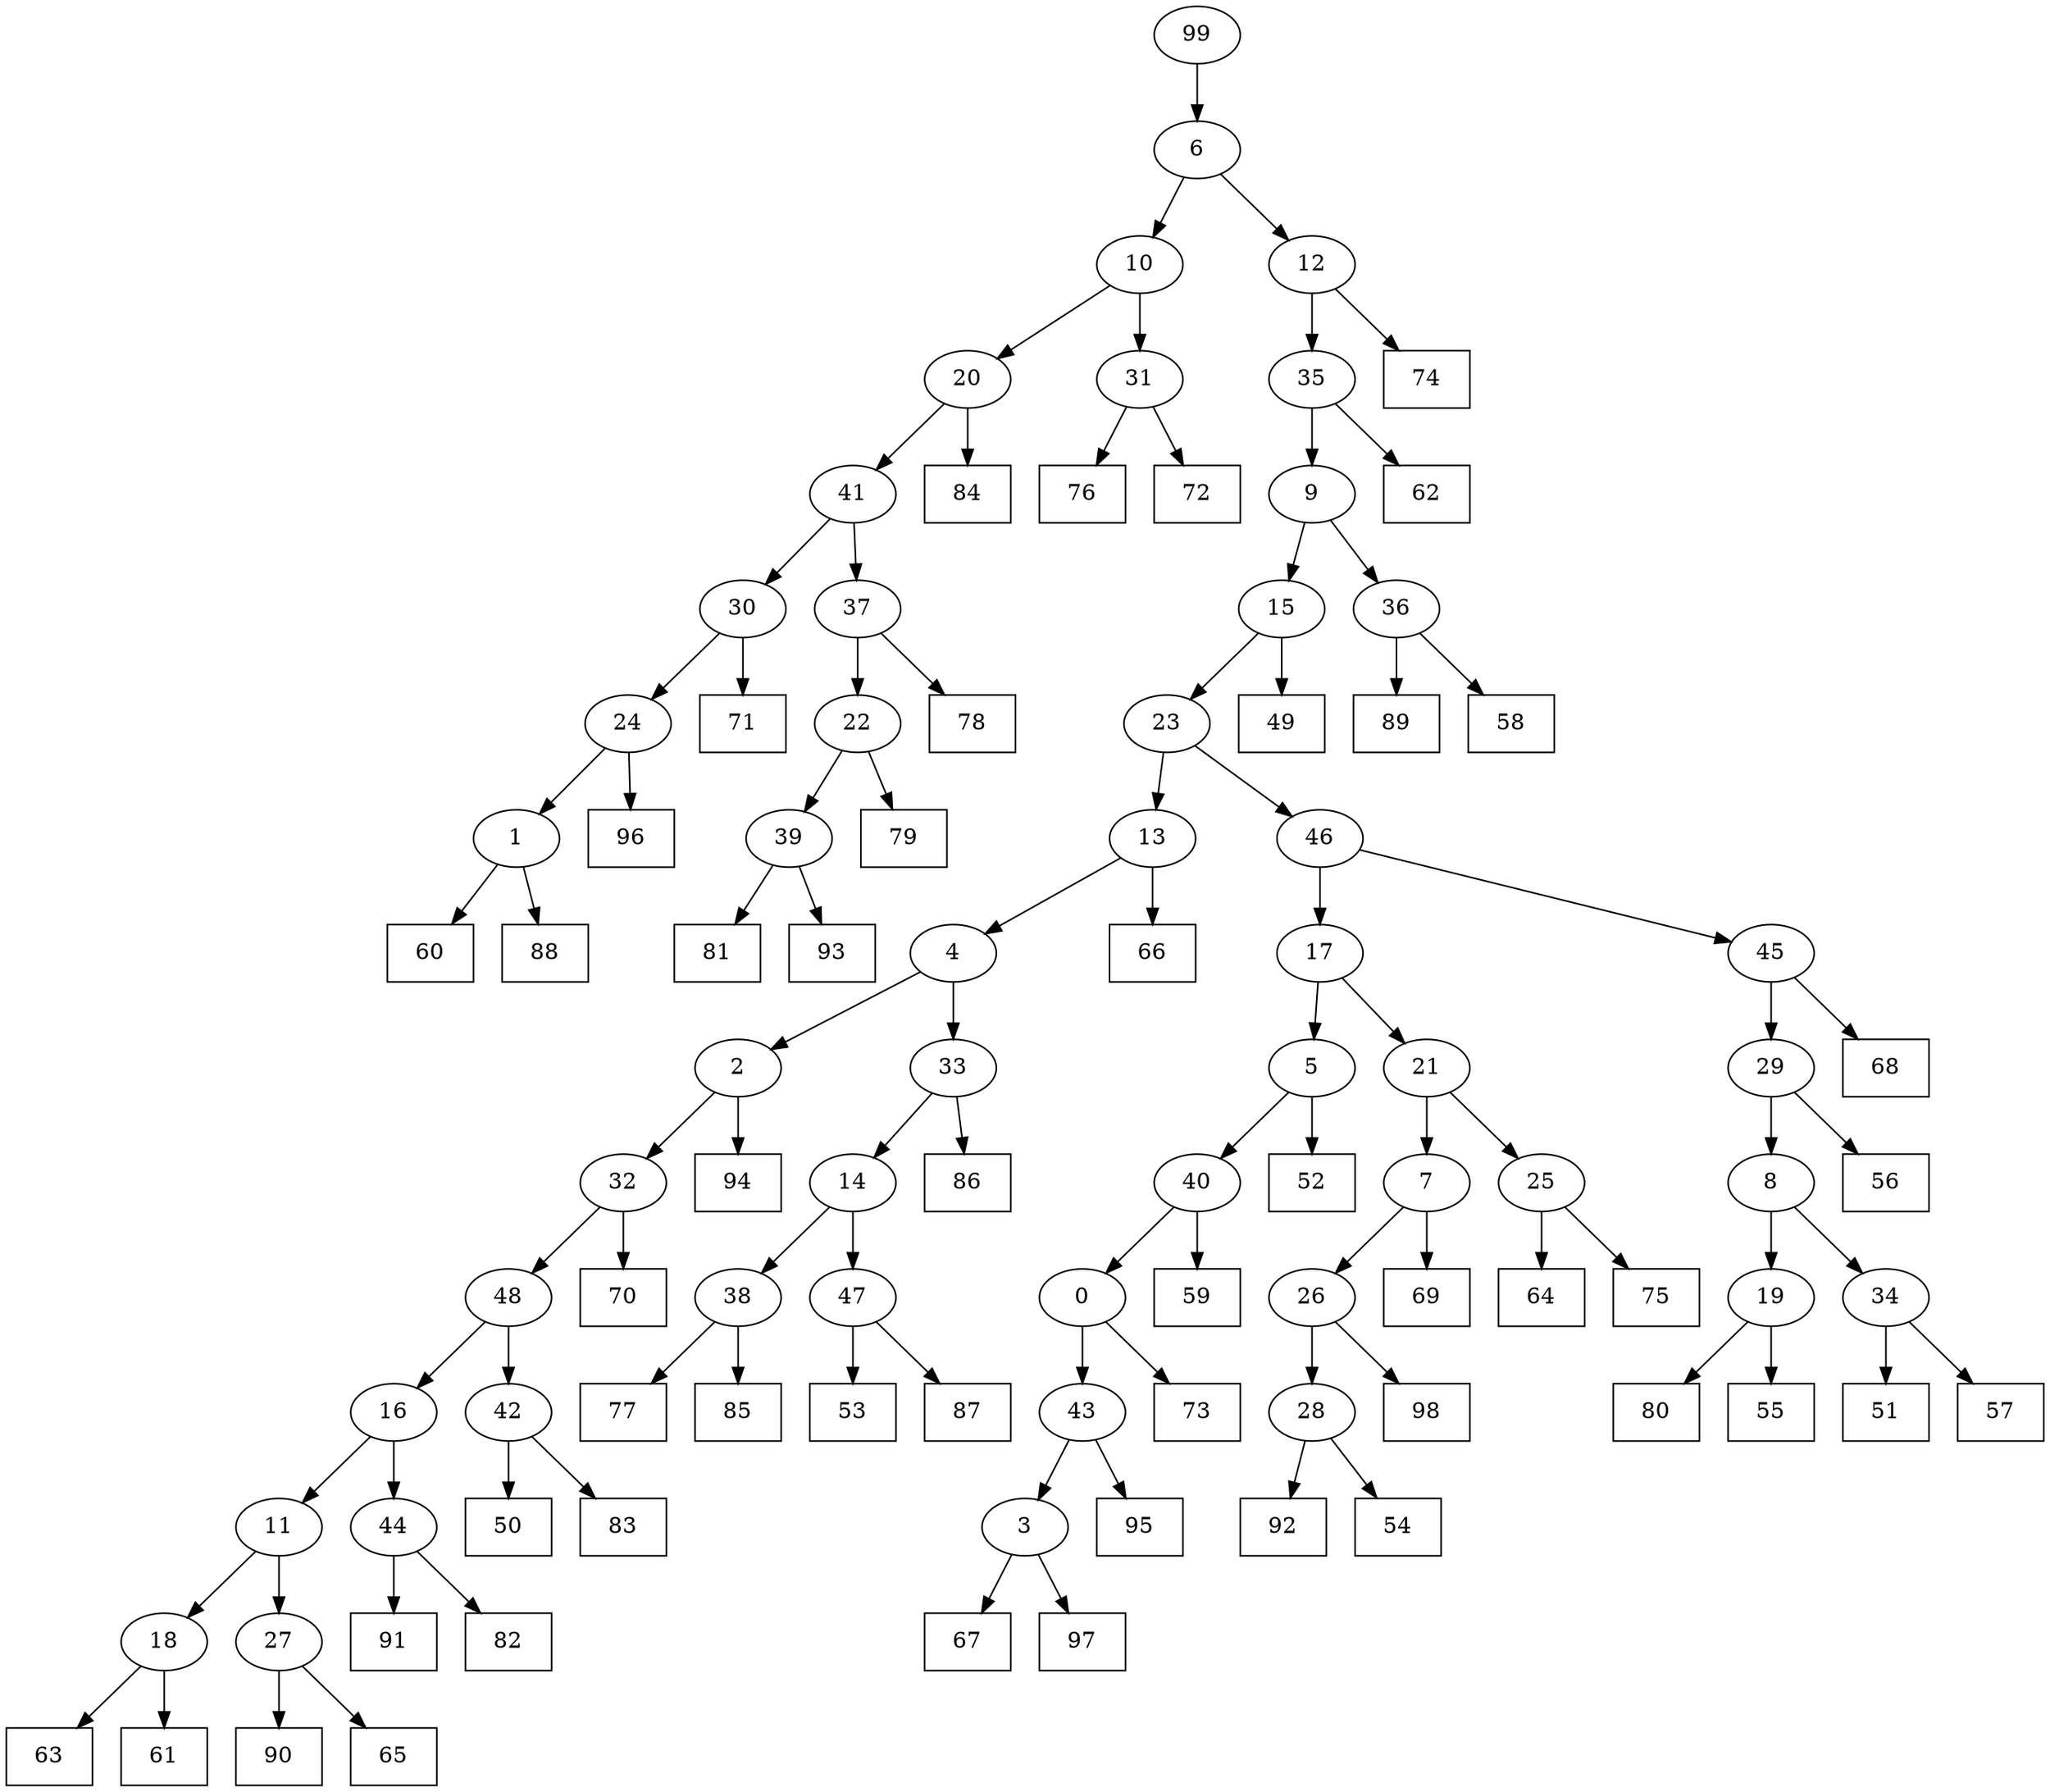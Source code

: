 digraph G {
0[label="0"];
1[label="1"];
2[label="2"];
3[label="3"];
4[label="4"];
5[label="5"];
6[label="6"];
7[label="7"];
8[label="8"];
9[label="9"];
10[label="10"];
11[label="11"];
12[label="12"];
13[label="13"];
14[label="14"];
15[label="15"];
16[label="16"];
17[label="17"];
18[label="18"];
19[label="19"];
20[label="20"];
21[label="21"];
22[label="22"];
23[label="23"];
24[label="24"];
25[label="25"];
26[label="26"];
27[label="27"];
28[label="28"];
29[label="29"];
30[label="30"];
31[label="31"];
32[label="32"];
33[label="33"];
34[label="34"];
35[label="35"];
36[label="36"];
37[label="37"];
38[label="38"];
39[label="39"];
40[label="40"];
41[label="41"];
42[label="42"];
43[label="43"];
44[label="44"];
45[label="45"];
46[label="46"];
47[label="47"];
48[label="48"];
49[shape=box,label="53"];
50[shape=box,label="92"];
51[shape=box,label="52"];
52[shape=box,label="71"];
53[shape=box,label="50"];
54[shape=box,label="87"];
55[shape=box,label="80"];
56[shape=box,label="63"];
57[shape=box,label="64"];
58[shape=box,label="86"];
59[shape=box,label="89"];
60[shape=box,label="76"];
61[shape=box,label="55"];
62[shape=box,label="90"];
63[shape=box,label="70"];
64[shape=box,label="54"];
65[shape=box,label="81"];
66[shape=box,label="65"];
67[shape=box,label="93"];
68[shape=box,label="78"];
69[shape=box,label="69"];
70[shape=box,label="60"];
71[shape=box,label="74"];
72[shape=box,label="67"];
73[shape=box,label="75"];
74[shape=box,label="72"];
75[shape=box,label="79"];
76[shape=box,label="95"];
77[shape=box,label="73"];
78[shape=box,label="51"];
79[shape=box,label="61"];
80[shape=box,label="91"];
81[shape=box,label="82"];
82[shape=box,label="68"];
83[shape=box,label="59"];
84[shape=box,label="57"];
85[shape=box,label="94"];
86[shape=box,label="56"];
87[shape=box,label="77"];
88[shape=box,label="97"];
89[shape=box,label="83"];
90[shape=box,label="85"];
91[shape=box,label="84"];
92[shape=box,label="62"];
93[shape=box,label="49"];
94[shape=box,label="98"];
95[shape=box,label="58"];
96[shape=box,label="96"];
97[shape=box,label="66"];
98[shape=box,label="88"];
99[label="99"];
30->52 ;
33->58 ;
18->56 ;
2->85 ;
29->86 ;
38->87 ;
19->61 ;
26->94 ;
23->46 ;
5->40 ;
0->77 ;
39->65 ;
29->8 ;
45->82 ;
13->97 ;
28->64 ;
34->84 ;
15->23 ;
7->69 ;
26->28 ;
28->50 ;
37->68 ;
35->92 ;
47->54 ;
32->63 ;
12->35 ;
36->59 ;
42->53 ;
41->30 ;
2->32 ;
48->42 ;
31->60 ;
32->48 ;
5->51 ;
24->1 ;
1->98 ;
9->15 ;
15->93 ;
24->96 ;
31->74 ;
10->20 ;
8->19 ;
19->55 ;
4->2 ;
3->88 ;
43->76 ;
39->67 ;
34->78 ;
25->57 ;
33->14 ;
99->6 ;
30->24 ;
0->43 ;
1->70 ;
35->9 ;
9->36 ;
44->80 ;
40->83 ;
46->45 ;
42->89 ;
16->44 ;
44->81 ;
27->66 ;
20->41 ;
11->27 ;
27->62 ;
8->34 ;
14->38 ;
38->90 ;
23->13 ;
22->39 ;
17->5 ;
20->91 ;
46->17 ;
17->21 ;
41->37 ;
37->22 ;
40->0 ;
14->47 ;
47->49 ;
10->31 ;
13->4 ;
4->33 ;
22->75 ;
16->11 ;
45->29 ;
11->18 ;
18->79 ;
48->16 ;
21->25 ;
25->73 ;
43->3 ;
3->72 ;
36->95 ;
21->7 ;
7->26 ;
6->10 ;
6->12 ;
12->71 ;
}
